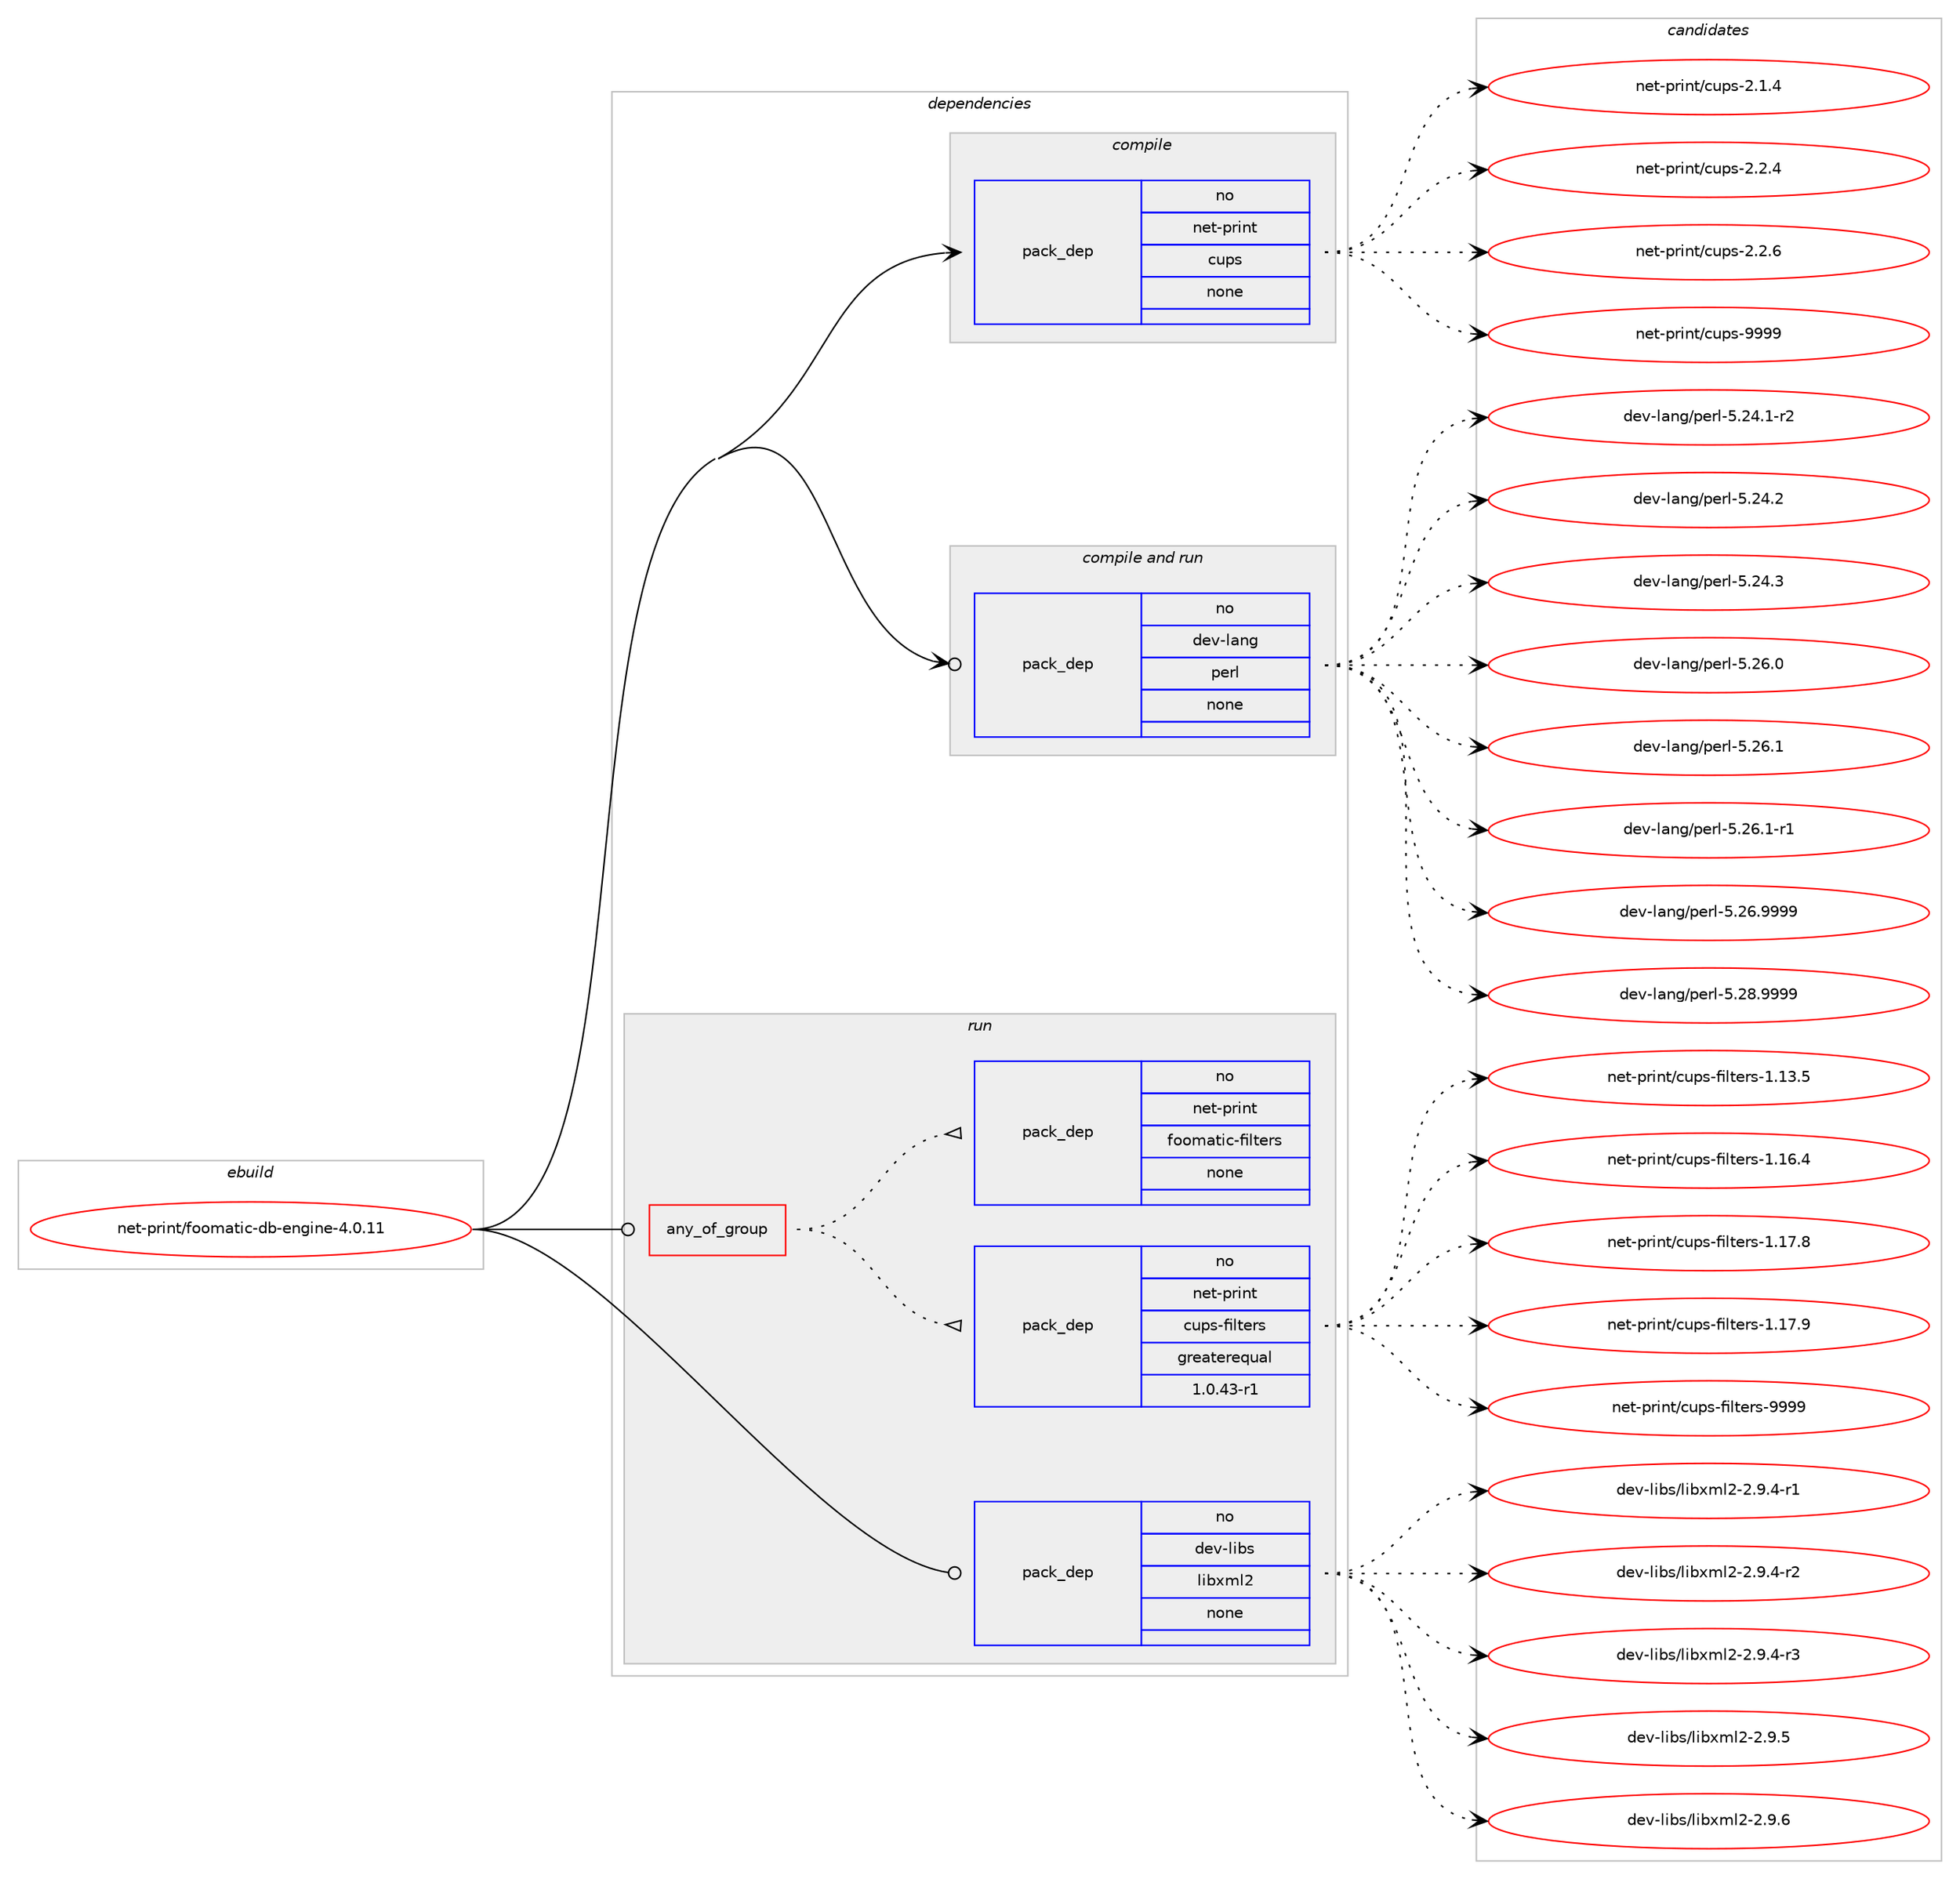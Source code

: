 digraph prolog {

# *************
# Graph options
# *************

newrank=true;
concentrate=true;
compound=true;
graph [rankdir=LR,fontname=Helvetica,fontsize=10,ranksep=1.5];#, ranksep=2.5, nodesep=0.2];
edge  [arrowhead=vee];
node  [fontname=Helvetica,fontsize=10];

# **********
# The ebuild
# **********

subgraph cluster_leftcol {
color=gray;
rank=same;
label=<<i>ebuild</i>>;
id [label="net-print/foomatic-db-engine-4.0.11", color=red, width=4, href="../net-print/foomatic-db-engine-4.0.11.svg"];
}

# ****************
# The dependencies
# ****************

subgraph cluster_midcol {
color=gray;
label=<<i>dependencies</i>>;
subgraph cluster_compile {
fillcolor="#eeeeee";
style=filled;
label=<<i>compile</i>>;
subgraph pack320727 {
dependency435888 [label=<<TABLE BORDER="0" CELLBORDER="1" CELLSPACING="0" CELLPADDING="4" WIDTH="220"><TR><TD ROWSPAN="6" CELLPADDING="30">pack_dep</TD></TR><TR><TD WIDTH="110">no</TD></TR><TR><TD>net-print</TD></TR><TR><TD>cups</TD></TR><TR><TD>none</TD></TR><TR><TD></TD></TR></TABLE>>, shape=none, color=blue];
}
id:e -> dependency435888:w [weight=20,style="solid",arrowhead="vee"];
}
subgraph cluster_compileandrun {
fillcolor="#eeeeee";
style=filled;
label=<<i>compile and run</i>>;
subgraph pack320728 {
dependency435889 [label=<<TABLE BORDER="0" CELLBORDER="1" CELLSPACING="0" CELLPADDING="4" WIDTH="220"><TR><TD ROWSPAN="6" CELLPADDING="30">pack_dep</TD></TR><TR><TD WIDTH="110">no</TD></TR><TR><TD>dev-lang</TD></TR><TR><TD>perl</TD></TR><TR><TD>none</TD></TR><TR><TD></TD></TR></TABLE>>, shape=none, color=blue];
}
id:e -> dependency435889:w [weight=20,style="solid",arrowhead="odotvee"];
}
subgraph cluster_run {
fillcolor="#eeeeee";
style=filled;
label=<<i>run</i>>;
subgraph any7285 {
dependency435890 [label=<<TABLE BORDER="0" CELLBORDER="1" CELLSPACING="0" CELLPADDING="4"><TR><TD CELLPADDING="10">any_of_group</TD></TR></TABLE>>, shape=none, color=red];subgraph pack320729 {
dependency435891 [label=<<TABLE BORDER="0" CELLBORDER="1" CELLSPACING="0" CELLPADDING="4" WIDTH="220"><TR><TD ROWSPAN="6" CELLPADDING="30">pack_dep</TD></TR><TR><TD WIDTH="110">no</TD></TR><TR><TD>net-print</TD></TR><TR><TD>cups-filters</TD></TR><TR><TD>greaterequal</TD></TR><TR><TD>1.0.43-r1</TD></TR></TABLE>>, shape=none, color=blue];
}
dependency435890:e -> dependency435891:w [weight=20,style="dotted",arrowhead="oinv"];
subgraph pack320730 {
dependency435892 [label=<<TABLE BORDER="0" CELLBORDER="1" CELLSPACING="0" CELLPADDING="4" WIDTH="220"><TR><TD ROWSPAN="6" CELLPADDING="30">pack_dep</TD></TR><TR><TD WIDTH="110">no</TD></TR><TR><TD>net-print</TD></TR><TR><TD>foomatic-filters</TD></TR><TR><TD>none</TD></TR><TR><TD></TD></TR></TABLE>>, shape=none, color=blue];
}
dependency435890:e -> dependency435892:w [weight=20,style="dotted",arrowhead="oinv"];
}
id:e -> dependency435890:w [weight=20,style="solid",arrowhead="odot"];
subgraph pack320731 {
dependency435893 [label=<<TABLE BORDER="0" CELLBORDER="1" CELLSPACING="0" CELLPADDING="4" WIDTH="220"><TR><TD ROWSPAN="6" CELLPADDING="30">pack_dep</TD></TR><TR><TD WIDTH="110">no</TD></TR><TR><TD>dev-libs</TD></TR><TR><TD>libxml2</TD></TR><TR><TD>none</TD></TR><TR><TD></TD></TR></TABLE>>, shape=none, color=blue];
}
id:e -> dependency435893:w [weight=20,style="solid",arrowhead="odot"];
}
}

# **************
# The candidates
# **************

subgraph cluster_choices {
rank=same;
color=gray;
label=<<i>candidates</i>>;

subgraph choice320727 {
color=black;
nodesep=1;
choice110101116451121141051101164799117112115455046494652 [label="net-print/cups-2.1.4", color=red, width=4,href="../net-print/cups-2.1.4.svg"];
choice110101116451121141051101164799117112115455046504652 [label="net-print/cups-2.2.4", color=red, width=4,href="../net-print/cups-2.2.4.svg"];
choice110101116451121141051101164799117112115455046504654 [label="net-print/cups-2.2.6", color=red, width=4,href="../net-print/cups-2.2.6.svg"];
choice1101011164511211410511011647991171121154557575757 [label="net-print/cups-9999", color=red, width=4,href="../net-print/cups-9999.svg"];
dependency435888:e -> choice110101116451121141051101164799117112115455046494652:w [style=dotted,weight="100"];
dependency435888:e -> choice110101116451121141051101164799117112115455046504652:w [style=dotted,weight="100"];
dependency435888:e -> choice110101116451121141051101164799117112115455046504654:w [style=dotted,weight="100"];
dependency435888:e -> choice1101011164511211410511011647991171121154557575757:w [style=dotted,weight="100"];
}
subgraph choice320728 {
color=black;
nodesep=1;
choice100101118451089711010347112101114108455346505246494511450 [label="dev-lang/perl-5.24.1-r2", color=red, width=4,href="../dev-lang/perl-5.24.1-r2.svg"];
choice10010111845108971101034711210111410845534650524650 [label="dev-lang/perl-5.24.2", color=red, width=4,href="../dev-lang/perl-5.24.2.svg"];
choice10010111845108971101034711210111410845534650524651 [label="dev-lang/perl-5.24.3", color=red, width=4,href="../dev-lang/perl-5.24.3.svg"];
choice10010111845108971101034711210111410845534650544648 [label="dev-lang/perl-5.26.0", color=red, width=4,href="../dev-lang/perl-5.26.0.svg"];
choice10010111845108971101034711210111410845534650544649 [label="dev-lang/perl-5.26.1", color=red, width=4,href="../dev-lang/perl-5.26.1.svg"];
choice100101118451089711010347112101114108455346505446494511449 [label="dev-lang/perl-5.26.1-r1", color=red, width=4,href="../dev-lang/perl-5.26.1-r1.svg"];
choice10010111845108971101034711210111410845534650544657575757 [label="dev-lang/perl-5.26.9999", color=red, width=4,href="../dev-lang/perl-5.26.9999.svg"];
choice10010111845108971101034711210111410845534650564657575757 [label="dev-lang/perl-5.28.9999", color=red, width=4,href="../dev-lang/perl-5.28.9999.svg"];
dependency435889:e -> choice100101118451089711010347112101114108455346505246494511450:w [style=dotted,weight="100"];
dependency435889:e -> choice10010111845108971101034711210111410845534650524650:w [style=dotted,weight="100"];
dependency435889:e -> choice10010111845108971101034711210111410845534650524651:w [style=dotted,weight="100"];
dependency435889:e -> choice10010111845108971101034711210111410845534650544648:w [style=dotted,weight="100"];
dependency435889:e -> choice10010111845108971101034711210111410845534650544649:w [style=dotted,weight="100"];
dependency435889:e -> choice100101118451089711010347112101114108455346505446494511449:w [style=dotted,weight="100"];
dependency435889:e -> choice10010111845108971101034711210111410845534650544657575757:w [style=dotted,weight="100"];
dependency435889:e -> choice10010111845108971101034711210111410845534650564657575757:w [style=dotted,weight="100"];
}
subgraph choice320729 {
color=black;
nodesep=1;
choice1101011164511211410511011647991171121154510210510811610111411545494649514653 [label="net-print/cups-filters-1.13.5", color=red, width=4,href="../net-print/cups-filters-1.13.5.svg"];
choice1101011164511211410511011647991171121154510210510811610111411545494649544652 [label="net-print/cups-filters-1.16.4", color=red, width=4,href="../net-print/cups-filters-1.16.4.svg"];
choice1101011164511211410511011647991171121154510210510811610111411545494649554656 [label="net-print/cups-filters-1.17.8", color=red, width=4,href="../net-print/cups-filters-1.17.8.svg"];
choice1101011164511211410511011647991171121154510210510811610111411545494649554657 [label="net-print/cups-filters-1.17.9", color=red, width=4,href="../net-print/cups-filters-1.17.9.svg"];
choice110101116451121141051101164799117112115451021051081161011141154557575757 [label="net-print/cups-filters-9999", color=red, width=4,href="../net-print/cups-filters-9999.svg"];
dependency435891:e -> choice1101011164511211410511011647991171121154510210510811610111411545494649514653:w [style=dotted,weight="100"];
dependency435891:e -> choice1101011164511211410511011647991171121154510210510811610111411545494649544652:w [style=dotted,weight="100"];
dependency435891:e -> choice1101011164511211410511011647991171121154510210510811610111411545494649554656:w [style=dotted,weight="100"];
dependency435891:e -> choice1101011164511211410511011647991171121154510210510811610111411545494649554657:w [style=dotted,weight="100"];
dependency435891:e -> choice110101116451121141051101164799117112115451021051081161011141154557575757:w [style=dotted,weight="100"];
}
subgraph choice320730 {
color=black;
nodesep=1;
}
subgraph choice320731 {
color=black;
nodesep=1;
choice10010111845108105981154710810598120109108504550465746524511449 [label="dev-libs/libxml2-2.9.4-r1", color=red, width=4,href="../dev-libs/libxml2-2.9.4-r1.svg"];
choice10010111845108105981154710810598120109108504550465746524511450 [label="dev-libs/libxml2-2.9.4-r2", color=red, width=4,href="../dev-libs/libxml2-2.9.4-r2.svg"];
choice10010111845108105981154710810598120109108504550465746524511451 [label="dev-libs/libxml2-2.9.4-r3", color=red, width=4,href="../dev-libs/libxml2-2.9.4-r3.svg"];
choice1001011184510810598115471081059812010910850455046574653 [label="dev-libs/libxml2-2.9.5", color=red, width=4,href="../dev-libs/libxml2-2.9.5.svg"];
choice1001011184510810598115471081059812010910850455046574654 [label="dev-libs/libxml2-2.9.6", color=red, width=4,href="../dev-libs/libxml2-2.9.6.svg"];
dependency435893:e -> choice10010111845108105981154710810598120109108504550465746524511449:w [style=dotted,weight="100"];
dependency435893:e -> choice10010111845108105981154710810598120109108504550465746524511450:w [style=dotted,weight="100"];
dependency435893:e -> choice10010111845108105981154710810598120109108504550465746524511451:w [style=dotted,weight="100"];
dependency435893:e -> choice1001011184510810598115471081059812010910850455046574653:w [style=dotted,weight="100"];
dependency435893:e -> choice1001011184510810598115471081059812010910850455046574654:w [style=dotted,weight="100"];
}
}

}
